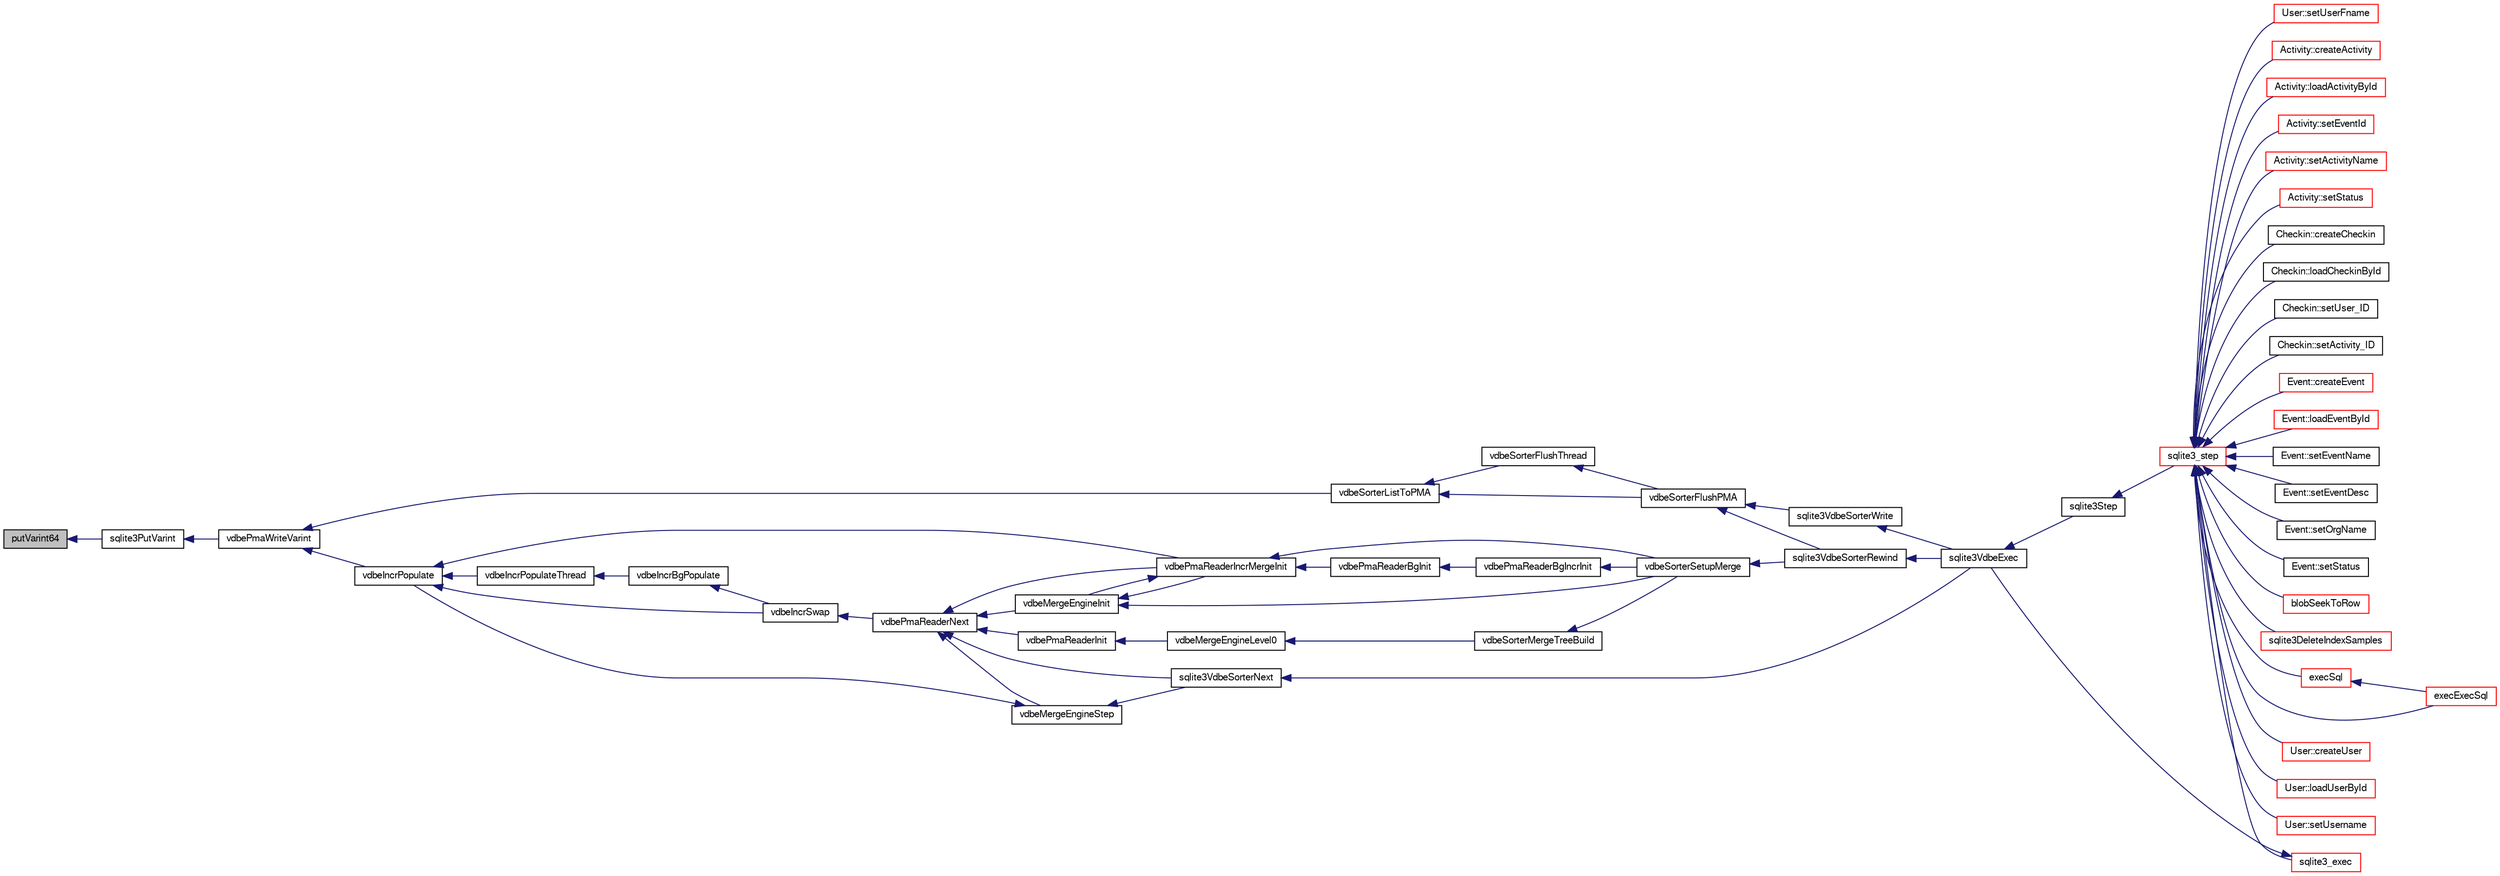 digraph "putVarint64"
{
  edge [fontname="FreeSans",fontsize="10",labelfontname="FreeSans",labelfontsize="10"];
  node [fontname="FreeSans",fontsize="10",shape=record];
  rankdir="LR";
  Node250851 [label="putVarint64",height=0.2,width=0.4,color="black", fillcolor="grey75", style="filled", fontcolor="black"];
  Node250851 -> Node250852 [dir="back",color="midnightblue",fontsize="10",style="solid",fontname="FreeSans"];
  Node250852 [label="sqlite3PutVarint",height=0.2,width=0.4,color="black", fillcolor="white", style="filled",URL="$sqlite3_8c.html#a89360605369969b4b3d6a9067c648d14"];
  Node250852 -> Node250853 [dir="back",color="midnightblue",fontsize="10",style="solid",fontname="FreeSans"];
  Node250853 [label="vdbePmaWriteVarint",height=0.2,width=0.4,color="black", fillcolor="white", style="filled",URL="$sqlite3_8c.html#aad57491b31c37e673a40a35d7129777b"];
  Node250853 -> Node250854 [dir="back",color="midnightblue",fontsize="10",style="solid",fontname="FreeSans"];
  Node250854 [label="vdbeSorterListToPMA",height=0.2,width=0.4,color="black", fillcolor="white", style="filled",URL="$sqlite3_8c.html#af6e1d043f93889ac86724fc534814300"];
  Node250854 -> Node250855 [dir="back",color="midnightblue",fontsize="10",style="solid",fontname="FreeSans"];
  Node250855 [label="vdbeSorterFlushThread",height=0.2,width=0.4,color="black", fillcolor="white", style="filled",URL="$sqlite3_8c.html#ae32035370aac482806760be77ff06325"];
  Node250855 -> Node250856 [dir="back",color="midnightblue",fontsize="10",style="solid",fontname="FreeSans"];
  Node250856 [label="vdbeSorterFlushPMA",height=0.2,width=0.4,color="black", fillcolor="white", style="filled",URL="$sqlite3_8c.html#ada9bb002d01885ef3856a19b12b99151"];
  Node250856 -> Node250857 [dir="back",color="midnightblue",fontsize="10",style="solid",fontname="FreeSans"];
  Node250857 [label="sqlite3VdbeSorterWrite",height=0.2,width=0.4,color="black", fillcolor="white", style="filled",URL="$sqlite3_8c.html#a1285a5dd9fee5078593b3cda07911c39"];
  Node250857 -> Node250858 [dir="back",color="midnightblue",fontsize="10",style="solid",fontname="FreeSans"];
  Node250858 [label="sqlite3VdbeExec",height=0.2,width=0.4,color="black", fillcolor="white", style="filled",URL="$sqlite3_8c.html#a8ce40a614bdc56719c4d642b1e4dfb21"];
  Node250858 -> Node250859 [dir="back",color="midnightblue",fontsize="10",style="solid",fontname="FreeSans"];
  Node250859 [label="sqlite3Step",height=0.2,width=0.4,color="black", fillcolor="white", style="filled",URL="$sqlite3_8c.html#a3f2872e873e2758a4beedad1d5113554"];
  Node250859 -> Node250860 [dir="back",color="midnightblue",fontsize="10",style="solid",fontname="FreeSans"];
  Node250860 [label="sqlite3_step",height=0.2,width=0.4,color="red", fillcolor="white", style="filled",URL="$sqlite3_8h.html#ac1e491ce36b7471eb28387f7d3c74334"];
  Node250860 -> Node250861 [dir="back",color="midnightblue",fontsize="10",style="solid",fontname="FreeSans"];
  Node250861 [label="Activity::createActivity",height=0.2,width=0.4,color="red", fillcolor="white", style="filled",URL="$classActivity.html#a813cc5e52c14ab49b39014c134e3425b"];
  Node250860 -> Node250864 [dir="back",color="midnightblue",fontsize="10",style="solid",fontname="FreeSans"];
  Node250864 [label="Activity::loadActivityById",height=0.2,width=0.4,color="red", fillcolor="white", style="filled",URL="$classActivity.html#abe4ffb4f08a47212ebf9013259d9e7fd"];
  Node250860 -> Node250866 [dir="back",color="midnightblue",fontsize="10",style="solid",fontname="FreeSans"];
  Node250866 [label="Activity::setEventId",height=0.2,width=0.4,color="red", fillcolor="white", style="filled",URL="$classActivity.html#adb1d0fd0d08f473e068f0a4086bfa9ca"];
  Node250860 -> Node250867 [dir="back",color="midnightblue",fontsize="10",style="solid",fontname="FreeSans"];
  Node250867 [label="Activity::setActivityName",height=0.2,width=0.4,color="red", fillcolor="white", style="filled",URL="$classActivity.html#a62dc3737b33915a36086f9dd26d16a81"];
  Node250860 -> Node250868 [dir="back",color="midnightblue",fontsize="10",style="solid",fontname="FreeSans"];
  Node250868 [label="Activity::setStatus",height=0.2,width=0.4,color="red", fillcolor="white", style="filled",URL="$classActivity.html#af618135a7738f4d2a7ee147a8ef912ea"];
  Node250860 -> Node250869 [dir="back",color="midnightblue",fontsize="10",style="solid",fontname="FreeSans"];
  Node250869 [label="Checkin::createCheckin",height=0.2,width=0.4,color="black", fillcolor="white", style="filled",URL="$classCheckin.html#a4e40acdf7fff0e607f6de4f24f3a163c"];
  Node250860 -> Node250870 [dir="back",color="midnightblue",fontsize="10",style="solid",fontname="FreeSans"];
  Node250870 [label="Checkin::loadCheckinById",height=0.2,width=0.4,color="black", fillcolor="white", style="filled",URL="$classCheckin.html#a3461f70ea6c68475225f2a07f78a21e0"];
  Node250860 -> Node250871 [dir="back",color="midnightblue",fontsize="10",style="solid",fontname="FreeSans"];
  Node250871 [label="Checkin::setUser_ID",height=0.2,width=0.4,color="black", fillcolor="white", style="filled",URL="$classCheckin.html#a76ab640f4f912876dbebf183db5359c6"];
  Node250860 -> Node250872 [dir="back",color="midnightblue",fontsize="10",style="solid",fontname="FreeSans"];
  Node250872 [label="Checkin::setActivity_ID",height=0.2,width=0.4,color="black", fillcolor="white", style="filled",URL="$classCheckin.html#ab2ff3ec2604ec73a42af25874a00b232"];
  Node250860 -> Node250873 [dir="back",color="midnightblue",fontsize="10",style="solid",fontname="FreeSans"];
  Node250873 [label="Event::createEvent",height=0.2,width=0.4,color="red", fillcolor="white", style="filled",URL="$classEvent.html#a77adb9f4a46ffb32c2d931f0691f5903"];
  Node250860 -> Node250874 [dir="back",color="midnightblue",fontsize="10",style="solid",fontname="FreeSans"];
  Node250874 [label="Event::loadEventById",height=0.2,width=0.4,color="red", fillcolor="white", style="filled",URL="$classEvent.html#afa66cea33f722dbeecb69cc98fdea055"];
  Node250860 -> Node250875 [dir="back",color="midnightblue",fontsize="10",style="solid",fontname="FreeSans"];
  Node250875 [label="Event::setEventName",height=0.2,width=0.4,color="black", fillcolor="white", style="filled",URL="$classEvent.html#a10596b6ca077df05184e30d62b08729d"];
  Node250860 -> Node250876 [dir="back",color="midnightblue",fontsize="10",style="solid",fontname="FreeSans"];
  Node250876 [label="Event::setEventDesc",height=0.2,width=0.4,color="black", fillcolor="white", style="filled",URL="$classEvent.html#ae36b8377dcae792f1c5c4726024c981b"];
  Node250860 -> Node250877 [dir="back",color="midnightblue",fontsize="10",style="solid",fontname="FreeSans"];
  Node250877 [label="Event::setOrgName",height=0.2,width=0.4,color="black", fillcolor="white", style="filled",URL="$classEvent.html#a19aac0f776bd764563a54977656cf680"];
  Node250860 -> Node250878 [dir="back",color="midnightblue",fontsize="10",style="solid",fontname="FreeSans"];
  Node250878 [label="Event::setStatus",height=0.2,width=0.4,color="black", fillcolor="white", style="filled",URL="$classEvent.html#ab0a6b9285af0f4172eb841e2b80f8972"];
  Node250860 -> Node250879 [dir="back",color="midnightblue",fontsize="10",style="solid",fontname="FreeSans"];
  Node250879 [label="blobSeekToRow",height=0.2,width=0.4,color="red", fillcolor="white", style="filled",URL="$sqlite3_8c.html#afff57e13332b98c8a44a7cebe38962ab"];
  Node250860 -> Node250882 [dir="back",color="midnightblue",fontsize="10",style="solid",fontname="FreeSans"];
  Node250882 [label="sqlite3DeleteIndexSamples",height=0.2,width=0.4,color="red", fillcolor="white", style="filled",URL="$sqlite3_8c.html#aaeda0302fbf61397ec009f65bed047ef"];
  Node250860 -> Node251051 [dir="back",color="midnightblue",fontsize="10",style="solid",fontname="FreeSans"];
  Node251051 [label="sqlite3_exec",height=0.2,width=0.4,color="red", fillcolor="white", style="filled",URL="$sqlite3_8h.html#a97487ec8150e0bcc8fa392ab8f0e24db"];
  Node251051 -> Node250858 [dir="back",color="midnightblue",fontsize="10",style="solid",fontname="FreeSans"];
  Node250860 -> Node251042 [dir="back",color="midnightblue",fontsize="10",style="solid",fontname="FreeSans"];
  Node251042 [label="execSql",height=0.2,width=0.4,color="red", fillcolor="white", style="filled",URL="$sqlite3_8c.html#a7d16651b98a110662f4c265eff0246cb"];
  Node251042 -> Node251043 [dir="back",color="midnightblue",fontsize="10",style="solid",fontname="FreeSans"];
  Node251043 [label="execExecSql",height=0.2,width=0.4,color="red", fillcolor="white", style="filled",URL="$sqlite3_8c.html#ac1be09a6c047f21133d16378d301e0d4"];
  Node250860 -> Node251043 [dir="back",color="midnightblue",fontsize="10",style="solid",fontname="FreeSans"];
  Node250860 -> Node251045 [dir="back",color="midnightblue",fontsize="10",style="solid",fontname="FreeSans"];
  Node251045 [label="User::createUser",height=0.2,width=0.4,color="red", fillcolor="white", style="filled",URL="$classUser.html#a22ed673939e8cc0a136130b809bba513"];
  Node250860 -> Node251046 [dir="back",color="midnightblue",fontsize="10",style="solid",fontname="FreeSans"];
  Node251046 [label="User::loadUserById",height=0.2,width=0.4,color="red", fillcolor="white", style="filled",URL="$classUser.html#a863377665b7fb83c5547dcf9727f5092"];
  Node250860 -> Node251047 [dir="back",color="midnightblue",fontsize="10",style="solid",fontname="FreeSans"];
  Node251047 [label="User::setUsername",height=0.2,width=0.4,color="red", fillcolor="white", style="filled",URL="$classUser.html#aa0497022a136cb78de785b0a39ae60b1"];
  Node250860 -> Node251048 [dir="back",color="midnightblue",fontsize="10",style="solid",fontname="FreeSans"];
  Node251048 [label="User::setUserFname",height=0.2,width=0.4,color="red", fillcolor="white", style="filled",URL="$classUser.html#a72657eb55cd0ca437b4841a43f19912f"];
  Node250856 -> Node251119 [dir="back",color="midnightblue",fontsize="10",style="solid",fontname="FreeSans"];
  Node251119 [label="sqlite3VdbeSorterRewind",height=0.2,width=0.4,color="black", fillcolor="white", style="filled",URL="$sqlite3_8c.html#a31677d178ebf96ee6034a05660e1f4bf"];
  Node251119 -> Node250858 [dir="back",color="midnightblue",fontsize="10",style="solid",fontname="FreeSans"];
  Node250854 -> Node250856 [dir="back",color="midnightblue",fontsize="10",style="solid",fontname="FreeSans"];
  Node250853 -> Node251120 [dir="back",color="midnightblue",fontsize="10",style="solid",fontname="FreeSans"];
  Node251120 [label="vdbeIncrPopulate",height=0.2,width=0.4,color="black", fillcolor="white", style="filled",URL="$sqlite3_8c.html#a157a9f79260999f8f5f336d246f7b1bd"];
  Node251120 -> Node251121 [dir="back",color="midnightblue",fontsize="10",style="solid",fontname="FreeSans"];
  Node251121 [label="vdbeIncrPopulateThread",height=0.2,width=0.4,color="black", fillcolor="white", style="filled",URL="$sqlite3_8c.html#ae7c977e9bc712052464f45c67e95847b"];
  Node251121 -> Node251122 [dir="back",color="midnightblue",fontsize="10",style="solid",fontname="FreeSans"];
  Node251122 [label="vdbeIncrBgPopulate",height=0.2,width=0.4,color="black", fillcolor="white", style="filled",URL="$sqlite3_8c.html#ac7fcc18f338b99f560b8ce2ad5ced444"];
  Node251122 -> Node251123 [dir="back",color="midnightblue",fontsize="10",style="solid",fontname="FreeSans"];
  Node251123 [label="vdbeIncrSwap",height=0.2,width=0.4,color="black", fillcolor="white", style="filled",URL="$sqlite3_8c.html#a8f7f6718c318c3268d28964e2b983225"];
  Node251123 -> Node251124 [dir="back",color="midnightblue",fontsize="10",style="solid",fontname="FreeSans"];
  Node251124 [label="vdbePmaReaderNext",height=0.2,width=0.4,color="black", fillcolor="white", style="filled",URL="$sqlite3_8c.html#af63a38a01ef1374e7a717f83c2ccf648"];
  Node251124 -> Node251125 [dir="back",color="midnightblue",fontsize="10",style="solid",fontname="FreeSans"];
  Node251125 [label="vdbePmaReaderInit",height=0.2,width=0.4,color="black", fillcolor="white", style="filled",URL="$sqlite3_8c.html#a721a310daa0db281ae2ec97c1e330853"];
  Node251125 -> Node251126 [dir="back",color="midnightblue",fontsize="10",style="solid",fontname="FreeSans"];
  Node251126 [label="vdbeMergeEngineLevel0",height=0.2,width=0.4,color="black", fillcolor="white", style="filled",URL="$sqlite3_8c.html#a5b84168cf5b5c64218810fbc3182b95f"];
  Node251126 -> Node251127 [dir="back",color="midnightblue",fontsize="10",style="solid",fontname="FreeSans"];
  Node251127 [label="vdbeSorterMergeTreeBuild",height=0.2,width=0.4,color="black", fillcolor="white", style="filled",URL="$sqlite3_8c.html#a7af2bdcef74d6ae7b6c04a2a7d171f33"];
  Node251127 -> Node251128 [dir="back",color="midnightblue",fontsize="10",style="solid",fontname="FreeSans"];
  Node251128 [label="vdbeSorterSetupMerge",height=0.2,width=0.4,color="black", fillcolor="white", style="filled",URL="$sqlite3_8c.html#a82088507aafeedcc04af031f7ea0bbd8"];
  Node251128 -> Node251119 [dir="back",color="midnightblue",fontsize="10",style="solid",fontname="FreeSans"];
  Node251124 -> Node251129 [dir="back",color="midnightblue",fontsize="10",style="solid",fontname="FreeSans"];
  Node251129 [label="vdbeMergeEngineStep",height=0.2,width=0.4,color="black", fillcolor="white", style="filled",URL="$sqlite3_8c.html#a36af2b5bd30bb2d097a185ce7b349aed"];
  Node251129 -> Node251120 [dir="back",color="midnightblue",fontsize="10",style="solid",fontname="FreeSans"];
  Node251129 -> Node251130 [dir="back",color="midnightblue",fontsize="10",style="solid",fontname="FreeSans"];
  Node251130 [label="sqlite3VdbeSorterNext",height=0.2,width=0.4,color="black", fillcolor="white", style="filled",URL="$sqlite3_8c.html#a2c124733226f09f5b5ac860635be7850"];
  Node251130 -> Node250858 [dir="back",color="midnightblue",fontsize="10",style="solid",fontname="FreeSans"];
  Node251124 -> Node251131 [dir="back",color="midnightblue",fontsize="10",style="solid",fontname="FreeSans"];
  Node251131 [label="vdbeMergeEngineInit",height=0.2,width=0.4,color="black", fillcolor="white", style="filled",URL="$sqlite3_8c.html#aa3c8bfc9bbc60c4bc1402369750c8c1f"];
  Node251131 -> Node251132 [dir="back",color="midnightblue",fontsize="10",style="solid",fontname="FreeSans"];
  Node251132 [label="vdbePmaReaderIncrMergeInit",height=0.2,width=0.4,color="black", fillcolor="white", style="filled",URL="$sqlite3_8c.html#a8174970251c49119bb287029eb1d3aed"];
  Node251132 -> Node251131 [dir="back",color="midnightblue",fontsize="10",style="solid",fontname="FreeSans"];
  Node251132 -> Node251133 [dir="back",color="midnightblue",fontsize="10",style="solid",fontname="FreeSans"];
  Node251133 [label="vdbePmaReaderBgInit",height=0.2,width=0.4,color="black", fillcolor="white", style="filled",URL="$sqlite3_8c.html#a9b5ba54e987dd6921fce57849ada7006"];
  Node251133 -> Node251134 [dir="back",color="midnightblue",fontsize="10",style="solid",fontname="FreeSans"];
  Node251134 [label="vdbePmaReaderBgIncrInit",height=0.2,width=0.4,color="black", fillcolor="white", style="filled",URL="$sqlite3_8c.html#a6af1891e09d9b5c7fc9fa201cf96d9ab"];
  Node251134 -> Node251128 [dir="back",color="midnightblue",fontsize="10",style="solid",fontname="FreeSans"];
  Node251132 -> Node251128 [dir="back",color="midnightblue",fontsize="10",style="solid",fontname="FreeSans"];
  Node251131 -> Node251128 [dir="back",color="midnightblue",fontsize="10",style="solid",fontname="FreeSans"];
  Node251124 -> Node251132 [dir="back",color="midnightblue",fontsize="10",style="solid",fontname="FreeSans"];
  Node251124 -> Node251130 [dir="back",color="midnightblue",fontsize="10",style="solid",fontname="FreeSans"];
  Node251120 -> Node251123 [dir="back",color="midnightblue",fontsize="10",style="solid",fontname="FreeSans"];
  Node251120 -> Node251132 [dir="back",color="midnightblue",fontsize="10",style="solid",fontname="FreeSans"];
}
